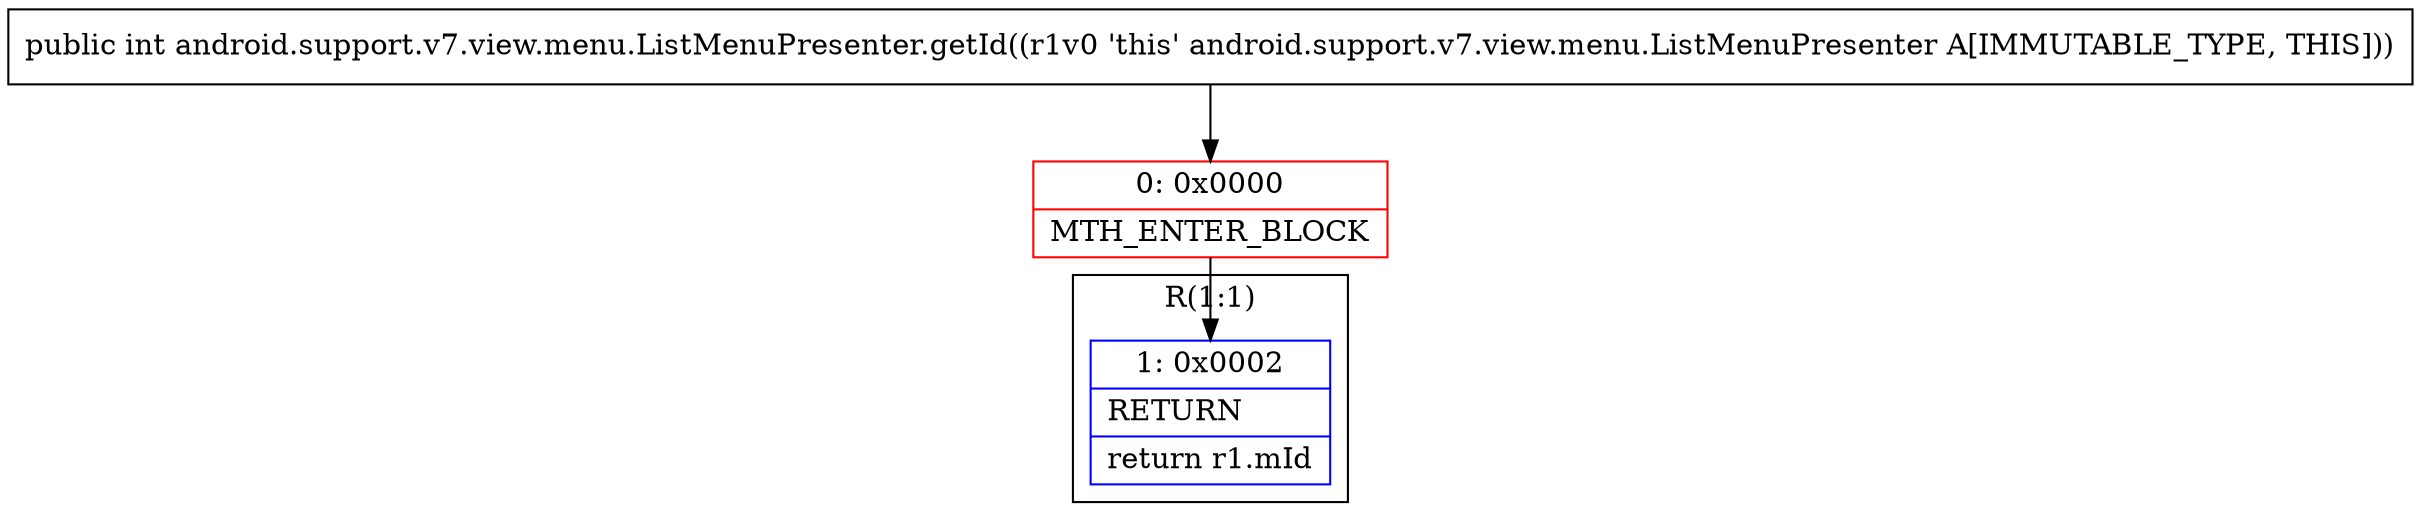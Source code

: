 digraph "CFG forandroid.support.v7.view.menu.ListMenuPresenter.getId()I" {
subgraph cluster_Region_740752381 {
label = "R(1:1)";
node [shape=record,color=blue];
Node_1 [shape=record,label="{1\:\ 0x0002|RETURN\l|return r1.mId\l}"];
}
Node_0 [shape=record,color=red,label="{0\:\ 0x0000|MTH_ENTER_BLOCK\l}"];
MethodNode[shape=record,label="{public int android.support.v7.view.menu.ListMenuPresenter.getId((r1v0 'this' android.support.v7.view.menu.ListMenuPresenter A[IMMUTABLE_TYPE, THIS])) }"];
MethodNode -> Node_0;
Node_0 -> Node_1;
}

